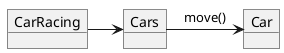 @startuml
object "CarRacing" as gi
object "Cars" as cs
object "Car" as c

gi -right-> cs
cs -right-> c :move()
@enduml
